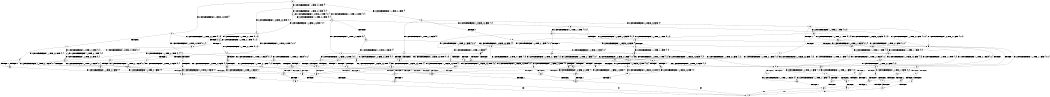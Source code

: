 digraph BCG {
size = "7, 10.5";
center = TRUE;
node [shape = circle];
0 [peripheries = 2];
0 -> 1 [label = "EX !1 !ATOMIC_EXCH_BRANCH (1, +0, TRUE, +0, 1, TRUE) !{}"];
0 -> 2 [label = "EX !2 !ATOMIC_EXCH_BRANCH (1, +0, FALSE, +0, 3, TRUE) !{}"];
0 -> 3 [label = "EX !0 !ATOMIC_EXCH_BRANCH (1, +1, TRUE, +0, 2, TRUE) !{}"];
1 -> 4 [label = "EX !2 !ATOMIC_EXCH_BRANCH (1, +0, FALSE, +0, 3, TRUE) !{0, 1}"];
1 -> 5 [label = "EX !0 !ATOMIC_EXCH_BRANCH (1, +1, TRUE, +0, 2, TRUE) !{0, 1}"];
1 -> 6 [label = "EX !1 !ATOMIC_EXCH_BRANCH (1, +0, TRUE, +0, 1, TRUE) !{0, 1}"];
2 -> 7 [label = "TERMINATE !2"];
2 -> 8 [label = "EX !1 !ATOMIC_EXCH_BRANCH (1, +0, TRUE, +0, 1, TRUE) !{0, 1, 2}"];
2 -> 9 [label = "EX !0 !ATOMIC_EXCH_BRANCH (1, +1, TRUE, +0, 2, TRUE) !{0, 1, 2}"];
3 -> 10 [label = "TERMINATE !0"];
3 -> 11 [label = "EX !1 !ATOMIC_EXCH_BRANCH (1, +0, TRUE, +0, 1, FALSE) !{0}"];
3 -> 12 [label = "EX !2 !ATOMIC_EXCH_BRANCH (1, +0, FALSE, +0, 3, FALSE) !{0}"];
4 -> 13 [label = "TERMINATE !2"];
4 -> 14 [label = "EX !0 !ATOMIC_EXCH_BRANCH (1, +1, TRUE, +0, 2, TRUE) !{0, 1, 2}"];
4 -> 8 [label = "EX !1 !ATOMIC_EXCH_BRANCH (1, +0, TRUE, +0, 1, TRUE) !{0, 1, 2}"];
5 -> 15 [label = "TERMINATE !0"];
5 -> 16 [label = "EX !2 !ATOMIC_EXCH_BRANCH (1, +0, FALSE, +0, 3, FALSE) !{0, 1}"];
5 -> 17 [label = "EX !1 !ATOMIC_EXCH_BRANCH (1, +0, TRUE, +0, 1, FALSE) !{0, 1}"];
6 -> 4 [label = "EX !2 !ATOMIC_EXCH_BRANCH (1, +0, FALSE, +0, 3, TRUE) !{0, 1}"];
6 -> 5 [label = "EX !0 !ATOMIC_EXCH_BRANCH (1, +1, TRUE, +0, 2, TRUE) !{0, 1}"];
6 -> 6 [label = "EX !1 !ATOMIC_EXCH_BRANCH (1, +0, TRUE, +0, 1, TRUE) !{0, 1}"];
7 -> 18 [label = "EX !1 !ATOMIC_EXCH_BRANCH (1, +0, TRUE, +0, 1, TRUE) !{0, 1}"];
7 -> 19 [label = "EX !0 !ATOMIC_EXCH_BRANCH (1, +1, TRUE, +0, 2, TRUE) !{0, 1}"];
8 -> 13 [label = "TERMINATE !2"];
8 -> 14 [label = "EX !0 !ATOMIC_EXCH_BRANCH (1, +1, TRUE, +0, 2, TRUE) !{0, 1, 2}"];
8 -> 8 [label = "EX !1 !ATOMIC_EXCH_BRANCH (1, +0, TRUE, +0, 1, TRUE) !{0, 1, 2}"];
9 -> 20 [label = "TERMINATE !2"];
9 -> 21 [label = "TERMINATE !0"];
9 -> 22 [label = "EX !1 !ATOMIC_EXCH_BRANCH (1, +0, TRUE, +0, 1, FALSE) !{0, 1, 2}"];
10 -> 23 [label = "EX !1 !ATOMIC_EXCH_BRANCH (1, +0, TRUE, +0, 1, FALSE) !{}"];
10 -> 24 [label = "EX !2 !ATOMIC_EXCH_BRANCH (1, +0, FALSE, +0, 3, FALSE) !{}"];
11 -> 25 [label = "TERMINATE !1"];
11 -> 26 [label = "TERMINATE !0"];
11 -> 27 [label = "EX !2 !ATOMIC_EXCH_BRANCH (1, +0, FALSE, +0, 3, TRUE) !{0, 1}"];
12 -> 28 [label = "TERMINATE !0"];
12 -> 29 [label = "EX !1 !ATOMIC_EXCH_BRANCH (1, +0, TRUE, +0, 1, FALSE) !{0, 1, 2}"];
12 -> 30 [label = "EX !2 !ATOMIC_EXCH_BRANCH (1, +1, TRUE, +1, 1, TRUE) !{0, 1, 2}"];
13 -> 31 [label = "EX !0 !ATOMIC_EXCH_BRANCH (1, +1, TRUE, +0, 2, TRUE) !{0, 1}"];
13 -> 18 [label = "EX !1 !ATOMIC_EXCH_BRANCH (1, +0, TRUE, +0, 1, TRUE) !{0, 1}"];
14 -> 32 [label = "TERMINATE !2"];
14 -> 33 [label = "TERMINATE !0"];
14 -> 22 [label = "EX !1 !ATOMIC_EXCH_BRANCH (1, +0, TRUE, +0, 1, FALSE) !{0, 1, 2}"];
15 -> 34 [label = "EX !2 !ATOMIC_EXCH_BRANCH (1, +0, FALSE, +0, 3, FALSE) !{1}"];
15 -> 35 [label = "EX !1 !ATOMIC_EXCH_BRANCH (1, +0, TRUE, +0, 1, FALSE) !{1}"];
16 -> 36 [label = "TERMINATE !0"];
16 -> 37 [label = "EX !2 !ATOMIC_EXCH_BRANCH (1, +1, TRUE, +1, 1, TRUE) !{0, 1, 2}"];
16 -> 29 [label = "EX !1 !ATOMIC_EXCH_BRANCH (1, +0, TRUE, +0, 1, FALSE) !{0, 1, 2}"];
17 -> 25 [label = "TERMINATE !1"];
17 -> 26 [label = "TERMINATE !0"];
17 -> 27 [label = "EX !2 !ATOMIC_EXCH_BRANCH (1, +0, FALSE, +0, 3, TRUE) !{0, 1}"];
18 -> 31 [label = "EX !0 !ATOMIC_EXCH_BRANCH (1, +1, TRUE, +0, 2, TRUE) !{0, 1}"];
18 -> 18 [label = "EX !1 !ATOMIC_EXCH_BRANCH (1, +0, TRUE, +0, 1, TRUE) !{0, 1}"];
19 -> 38 [label = "TERMINATE !0"];
19 -> 39 [label = "EX !1 !ATOMIC_EXCH_BRANCH (1, +0, TRUE, +0, 1, FALSE) !{0, 1}"];
20 -> 38 [label = "TERMINATE !0"];
20 -> 39 [label = "EX !1 !ATOMIC_EXCH_BRANCH (1, +0, TRUE, +0, 1, FALSE) !{0, 1}"];
21 -> 40 [label = "TERMINATE !2"];
21 -> 41 [label = "EX !1 !ATOMIC_EXCH_BRANCH (1, +0, TRUE, +0, 1, FALSE) !{1, 2}"];
22 -> 42 [label = "TERMINATE !1"];
22 -> 43 [label = "TERMINATE !2"];
22 -> 44 [label = "TERMINATE !0"];
23 -> 45 [label = "TERMINATE !1"];
23 -> 46 [label = "EX !2 !ATOMIC_EXCH_BRANCH (1, +0, FALSE, +0, 3, TRUE) !{1}"];
24 -> 47 [label = "EX !1 !ATOMIC_EXCH_BRANCH (1, +0, TRUE, +0, 1, FALSE) !{1, 2}"];
24 -> 48 [label = "EX !2 !ATOMIC_EXCH_BRANCH (1, +1, TRUE, +1, 1, TRUE) !{1, 2}"];
25 -> 49 [label = "TERMINATE !0"];
25 -> 50 [label = "EX !2 !ATOMIC_EXCH_BRANCH (1, +0, FALSE, +0, 3, TRUE) !{0}"];
26 -> 45 [label = "TERMINATE !1"];
26 -> 46 [label = "EX !2 !ATOMIC_EXCH_BRANCH (1, +0, FALSE, +0, 3, TRUE) !{1}"];
27 -> 42 [label = "TERMINATE !1"];
27 -> 43 [label = "TERMINATE !2"];
27 -> 44 [label = "TERMINATE !0"];
28 -> 47 [label = "EX !1 !ATOMIC_EXCH_BRANCH (1, +0, TRUE, +0, 1, FALSE) !{1, 2}"];
28 -> 48 [label = "EX !2 !ATOMIC_EXCH_BRANCH (1, +1, TRUE, +1, 1, TRUE) !{1, 2}"];
29 -> 51 [label = "TERMINATE !1"];
29 -> 52 [label = "TERMINATE !0"];
29 -> 53 [label = "EX !2 !ATOMIC_EXCH_BRANCH (1, +1, TRUE, +1, 1, FALSE) !{0, 1, 2}"];
30 -> 54 [label = "TERMINATE !0"];
30 -> 55 [label = "EX !1 !ATOMIC_EXCH_BRANCH (1, +0, TRUE, +0, 1, FALSE) !{0, 1, 2}"];
30 -> 56 [label = "EX !2 !ATOMIC_EXCH_BRANCH (1, +0, FALSE, +0, 3, FALSE) !{0, 1, 2}"];
31 -> 57 [label = "TERMINATE !0"];
31 -> 39 [label = "EX !1 !ATOMIC_EXCH_BRANCH (1, +0, TRUE, +0, 1, FALSE) !{0, 1}"];
32 -> 57 [label = "TERMINATE !0"];
32 -> 39 [label = "EX !1 !ATOMIC_EXCH_BRANCH (1, +0, TRUE, +0, 1, FALSE) !{0, 1}"];
33 -> 58 [label = "TERMINATE !2"];
33 -> 41 [label = "EX !1 !ATOMIC_EXCH_BRANCH (1, +0, TRUE, +0, 1, FALSE) !{1, 2}"];
34 -> 59 [label = "EX !2 !ATOMIC_EXCH_BRANCH (1, +1, TRUE, +1, 1, TRUE) !{1, 2}"];
34 -> 47 [label = "EX !1 !ATOMIC_EXCH_BRANCH (1, +0, TRUE, +0, 1, FALSE) !{1, 2}"];
35 -> 45 [label = "TERMINATE !1"];
35 -> 46 [label = "EX !2 !ATOMIC_EXCH_BRANCH (1, +0, FALSE, +0, 3, TRUE) !{1}"];
36 -> 59 [label = "EX !2 !ATOMIC_EXCH_BRANCH (1, +1, TRUE, +1, 1, TRUE) !{1, 2}"];
36 -> 47 [label = "EX !1 !ATOMIC_EXCH_BRANCH (1, +0, TRUE, +0, 1, FALSE) !{1, 2}"];
37 -> 60 [label = "TERMINATE !0"];
37 -> 61 [label = "EX !2 !ATOMIC_EXCH_BRANCH (1, +0, FALSE, +0, 3, FALSE) !{0, 1, 2}"];
37 -> 55 [label = "EX !1 !ATOMIC_EXCH_BRANCH (1, +0, TRUE, +0, 1, FALSE) !{0, 1, 2}"];
38 -> 62 [label = "EX !1 !ATOMIC_EXCH_BRANCH (1, +0, TRUE, +0, 1, FALSE) !{1}"];
39 -> 63 [label = "TERMINATE !1"];
39 -> 64 [label = "TERMINATE !0"];
40 -> 62 [label = "EX !1 !ATOMIC_EXCH_BRANCH (1, +0, TRUE, +0, 1, FALSE) !{1}"];
41 -> 65 [label = "TERMINATE !1"];
41 -> 66 [label = "TERMINATE !2"];
42 -> 67 [label = "TERMINATE !2"];
42 -> 68 [label = "TERMINATE !0"];
43 -> 63 [label = "TERMINATE !1"];
43 -> 64 [label = "TERMINATE !0"];
44 -> 65 [label = "TERMINATE !1"];
44 -> 66 [label = "TERMINATE !2"];
45 -> 69 [label = "EX !2 !ATOMIC_EXCH_BRANCH (1, +0, FALSE, +0, 3, TRUE) !{}"];
46 -> 65 [label = "TERMINATE !1"];
46 -> 66 [label = "TERMINATE !2"];
47 -> 70 [label = "TERMINATE !1"];
47 -> 71 [label = "EX !2 !ATOMIC_EXCH_BRANCH (1, +1, TRUE, +1, 1, FALSE) !{1, 2}"];
48 -> 72 [label = "EX !1 !ATOMIC_EXCH_BRANCH (1, +0, TRUE, +0, 1, FALSE) !{1, 2}"];
48 -> 73 [label = "EX !2 !ATOMIC_EXCH_BRANCH (1, +0, FALSE, +0, 3, FALSE) !{1, 2}"];
49 -> 69 [label = "EX !2 !ATOMIC_EXCH_BRANCH (1, +0, FALSE, +0, 3, TRUE) !{}"];
50 -> 67 [label = "TERMINATE !2"];
50 -> 68 [label = "TERMINATE !0"];
51 -> 74 [label = "TERMINATE !0"];
51 -> 75 [label = "EX !2 !ATOMIC_EXCH_BRANCH (1, +1, TRUE, +1, 1, FALSE) !{0, 2}"];
52 -> 70 [label = "TERMINATE !1"];
52 -> 71 [label = "EX !2 !ATOMIC_EXCH_BRANCH (1, +1, TRUE, +1, 1, FALSE) !{1, 2}"];
53 -> 76 [label = "TERMINATE !1"];
53 -> 77 [label = "TERMINATE !2"];
53 -> 78 [label = "TERMINATE !0"];
54 -> 72 [label = "EX !1 !ATOMIC_EXCH_BRANCH (1, +0, TRUE, +0, 1, FALSE) !{1, 2}"];
54 -> 73 [label = "EX !2 !ATOMIC_EXCH_BRANCH (1, +0, FALSE, +0, 3, FALSE) !{1, 2}"];
55 -> 79 [label = "TERMINATE !1"];
55 -> 80 [label = "TERMINATE !0"];
55 -> 81 [label = "EX !2 !ATOMIC_EXCH_BRANCH (1, +0, FALSE, +0, 3, TRUE) !{0, 1, 2}"];
56 -> 28 [label = "TERMINATE !0"];
56 -> 29 [label = "EX !1 !ATOMIC_EXCH_BRANCH (1, +0, TRUE, +0, 1, FALSE) !{0, 1, 2}"];
56 -> 30 [label = "EX !2 !ATOMIC_EXCH_BRANCH (1, +1, TRUE, +1, 1, TRUE) !{0, 1, 2}"];
57 -> 62 [label = "EX !1 !ATOMIC_EXCH_BRANCH (1, +0, TRUE, +0, 1, FALSE) !{1}"];
58 -> 62 [label = "EX !1 !ATOMIC_EXCH_BRANCH (1, +0, TRUE, +0, 1, FALSE) !{1}"];
59 -> 82 [label = "EX !2 !ATOMIC_EXCH_BRANCH (1, +0, FALSE, +0, 3, FALSE) !{1, 2}"];
59 -> 72 [label = "EX !1 !ATOMIC_EXCH_BRANCH (1, +0, TRUE, +0, 1, FALSE) !{1, 2}"];
60 -> 82 [label = "EX !2 !ATOMIC_EXCH_BRANCH (1, +0, FALSE, +0, 3, FALSE) !{1, 2}"];
60 -> 72 [label = "EX !1 !ATOMIC_EXCH_BRANCH (1, +0, TRUE, +0, 1, FALSE) !{1, 2}"];
61 -> 36 [label = "TERMINATE !0"];
61 -> 37 [label = "EX !2 !ATOMIC_EXCH_BRANCH (1, +1, TRUE, +1, 1, TRUE) !{0, 1, 2}"];
61 -> 29 [label = "EX !1 !ATOMIC_EXCH_BRANCH (1, +0, TRUE, +0, 1, FALSE) !{0, 1, 2}"];
62 -> 83 [label = "TERMINATE !1"];
63 -> 84 [label = "TERMINATE !0"];
64 -> 83 [label = "TERMINATE !1"];
65 -> 85 [label = "TERMINATE !2"];
66 -> 83 [label = "TERMINATE !1"];
67 -> 84 [label = "TERMINATE !0"];
68 -> 85 [label = "TERMINATE !2"];
69 -> 85 [label = "TERMINATE !2"];
70 -> 86 [label = "EX !2 !ATOMIC_EXCH_BRANCH (1, +1, TRUE, +1, 1, FALSE) !{2}"];
71 -> 87 [label = "TERMINATE !1"];
71 -> 88 [label = "TERMINATE !2"];
72 -> 89 [label = "TERMINATE !1"];
72 -> 90 [label = "EX !2 !ATOMIC_EXCH_BRANCH (1, +0, FALSE, +0, 3, TRUE) !{1, 2}"];
73 -> 47 [label = "EX !1 !ATOMIC_EXCH_BRANCH (1, +0, TRUE, +0, 1, FALSE) !{1, 2}"];
73 -> 48 [label = "EX !2 !ATOMIC_EXCH_BRANCH (1, +1, TRUE, +1, 1, TRUE) !{1, 2}"];
74 -> 86 [label = "EX !2 !ATOMIC_EXCH_BRANCH (1, +1, TRUE, +1, 1, FALSE) !{2}"];
75 -> 91 [label = "TERMINATE !2"];
75 -> 92 [label = "TERMINATE !0"];
76 -> 91 [label = "TERMINATE !2"];
76 -> 92 [label = "TERMINATE !0"];
77 -> 93 [label = "TERMINATE !1"];
77 -> 94 [label = "TERMINATE !0"];
78 -> 87 [label = "TERMINATE !1"];
78 -> 88 [label = "TERMINATE !2"];
79 -> 95 [label = "TERMINATE !0"];
79 -> 96 [label = "EX !2 !ATOMIC_EXCH_BRANCH (1, +0, FALSE, +0, 3, TRUE) !{0, 2}"];
80 -> 89 [label = "TERMINATE !1"];
80 -> 90 [label = "EX !2 !ATOMIC_EXCH_BRANCH (1, +0, FALSE, +0, 3, TRUE) !{1, 2}"];
81 -> 42 [label = "TERMINATE !1"];
81 -> 43 [label = "TERMINATE !2"];
81 -> 44 [label = "TERMINATE !0"];
82 -> 59 [label = "EX !2 !ATOMIC_EXCH_BRANCH (1, +1, TRUE, +1, 1, TRUE) !{1, 2}"];
82 -> 47 [label = "EX !1 !ATOMIC_EXCH_BRANCH (1, +0, TRUE, +0, 1, FALSE) !{1, 2}"];
83 -> 97 [label = "exit"];
84 -> 97 [label = "exit"];
85 -> 97 [label = "exit"];
86 -> 98 [label = "TERMINATE !2"];
87 -> 98 [label = "TERMINATE !2"];
88 -> 99 [label = "TERMINATE !1"];
89 -> 100 [label = "EX !2 !ATOMIC_EXCH_BRANCH (1, +0, FALSE, +0, 3, TRUE) !{2}"];
90 -> 65 [label = "TERMINATE !1"];
90 -> 66 [label = "TERMINATE !2"];
91 -> 101 [label = "TERMINATE !0"];
92 -> 98 [label = "TERMINATE !2"];
93 -> 101 [label = "TERMINATE !0"];
94 -> 99 [label = "TERMINATE !1"];
95 -> 100 [label = "EX !2 !ATOMIC_EXCH_BRANCH (1, +0, FALSE, +0, 3, TRUE) !{2}"];
96 -> 67 [label = "TERMINATE !2"];
96 -> 68 [label = "TERMINATE !0"];
98 -> 97 [label = "exit"];
99 -> 97 [label = "exit"];
100 -> 85 [label = "TERMINATE !2"];
101 -> 97 [label = "exit"];
}
